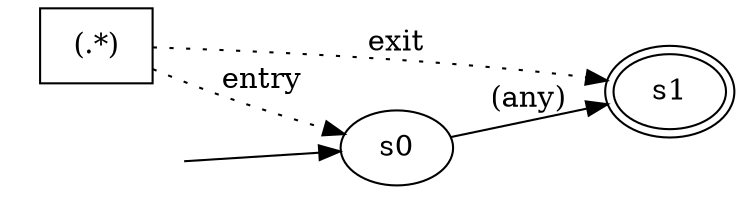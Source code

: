 // File in graphviz .dot format
// Example, create png file using: dot <filename> -Tpng -o out.png
digraph nfa {
rankdir=LR;
s0;
s1 [peripheries=2];
_start_ [style=invis];
_start_ -> s0
s0 -> s1 [label="(any)"];
{
rank = same;
n0 [label="(.*)"][shape = box;];
};
n0 -> s0 [label="entry"][style=dotted];
n0 -> s1 [label="exit"][style=dotted];
}